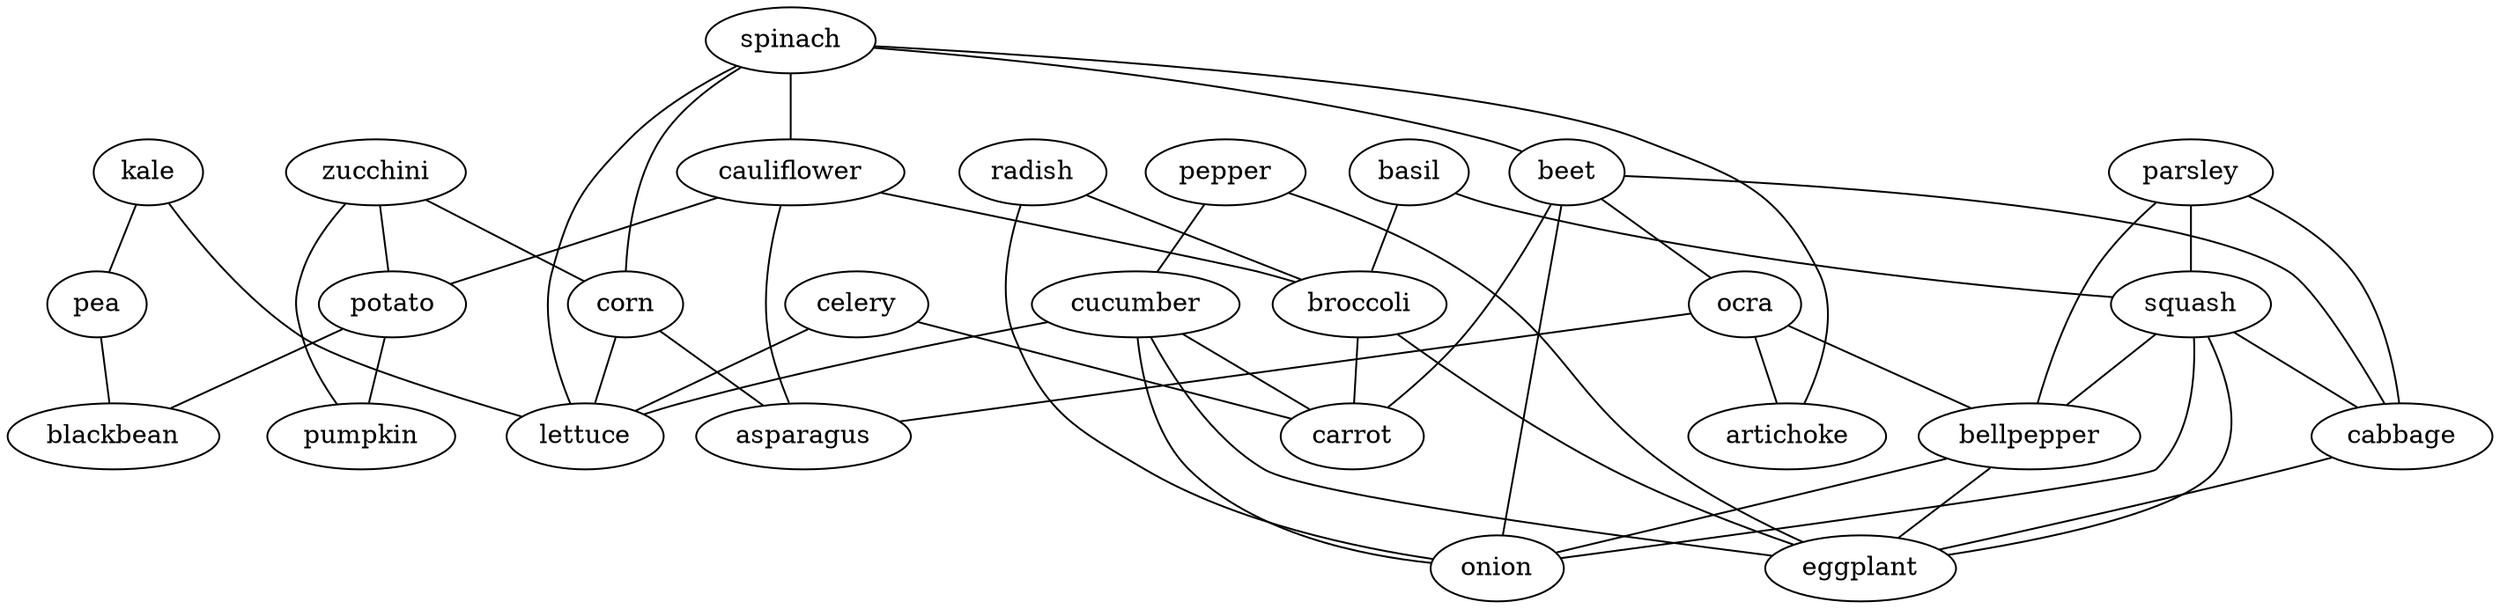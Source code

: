 strict graph G {
kale;
radish;
spinach;
parsley;
celery;
beet;
basil;
pea;
zucchini;
pepper;
cauliflower;
corn;
ocra;
squash;
cucumber;
cabbage;
broccoli;
bellpepper;
onion;
lettuce;
asparagus;
potato;
blackbean;
carrot;
eggplant;
pumpkin;
artichoke;
kale -- lettuce  [weight=1];
kale -- pea  [weight=1];
radish -- broccoli  [weight=1];
radish -- onion  [weight=1];
spinach -- cauliflower  [weight=1];
spinach -- corn  [weight=1];
spinach -- lettuce  [weight=1];
spinach -- beet  [weight=1];
spinach -- artichoke  [weight=1];
parsley -- cabbage  [weight=1];
parsley -- bellpepper  [weight=1];
parsley -- squash  [weight=1];
celery -- lettuce  [weight=1];
celery -- carrot  [weight=1];
beet -- onion  [weight=1];
beet -- ocra  [weight=1];
beet -- carrot  [weight=1];
beet -- cabbage  [weight=1];
basil -- broccoli  [weight=1];
basil -- squash  [weight=1];
pea -- blackbean  [weight=1];
zucchini -- pumpkin  [weight=1];
zucchini -- corn  [weight=1];
zucchini -- potato  [weight=1];
pepper -- cucumber  [weight=1];
pepper -- eggplant  [weight=1];
cauliflower -- potato  [weight=1];
cauliflower -- asparagus  [weight=1];
cauliflower -- broccoli  [weight=1];
corn -- asparagus  [weight=1];
corn -- lettuce  [weight=1];
ocra -- bellpepper  [weight=1];
ocra -- asparagus  [weight=1];
ocra -- artichoke  [weight=1];
squash -- bellpepper  [weight=1];
squash -- onion  [weight=1];
squash -- eggplant  [weight=1];
squash -- cabbage  [weight=1];
cucumber -- onion  [weight=1];
cucumber -- lettuce  [weight=1];
cucumber -- carrot  [weight=1];
cucumber -- eggplant  [weight=1];
cabbage -- eggplant  [weight=1];
broccoli -- carrot  [weight=1];
broccoli -- eggplant  [weight=1];
bellpepper -- onion  [weight=1];
bellpepper -- eggplant  [weight=1];
potato -- pumpkin  [weight=1];
potato -- blackbean  [weight=1];
}
